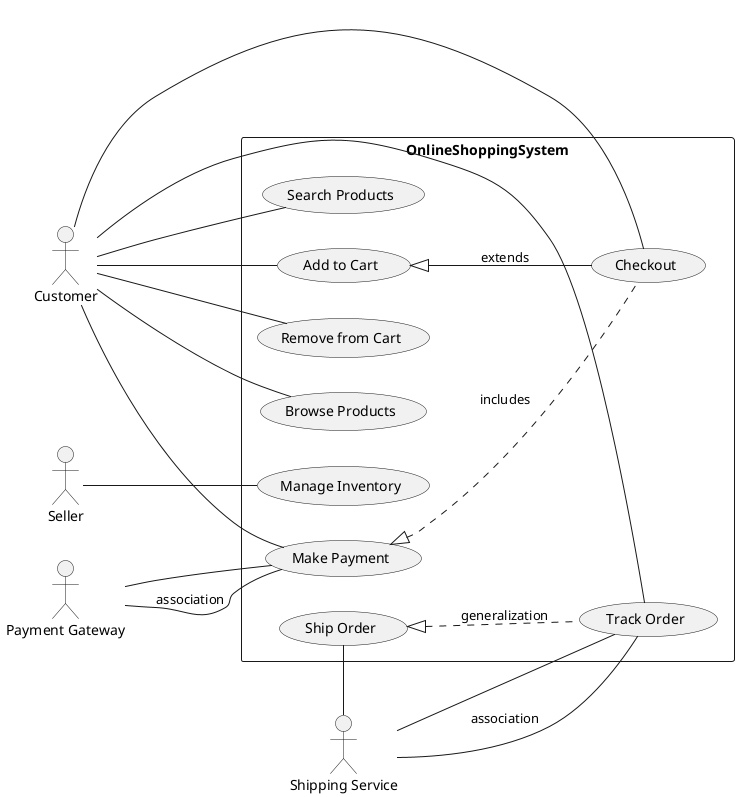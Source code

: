 ' Example scenarios with brief descriptions of their use case diagrams:
' 1.Online Shopping System:
' Actors:
' •Customer
' •Seller
' •Payment Gateway •Shipping Service Use Cases: •Browse Products •Search Products •Add to Cart •Remove from Cart •Checkout
' •Make Payment •Ship Order •Track Order
' •Manage Inventory (for Seller)
' In this example, the use case diagram would show the Customer actor connected to the Browse Products, Search Products, Add to Cart, Remove from Cart, Checkout, Make Payment, and Track Order use cases. The Seller actor would be connected to the Manage Inventory use case. The Payment Gateway actor would be associated with the Make Payment use case, and the Shipping Service actor would be connected to the Ship Order and Track Order use cases.

 
@startuml

left to right direction
skinparam packageStyle rectangle
actor Customer
actor Seller
actor "Payment Gateway" as PaymentGateway
actor "Shipping Service" as ShippingService

rectangle OnlineShoppingSystem {
    Customer -- (Browse Products)
    Customer -- (Search Products)
    Customer -- (Add to Cart)
    Customer -- (Remove from Cart)
    Customer -- (Checkout)
    Customer -- (Make Payment)
    Customer -- (Track Order)
    Seller -- (Manage Inventory)
    PaymentGateway -- (Make Payment)
    ShippingService -- (Ship Order)
    ShippingService -- (Track Order)

    (Add to Cart) <|-- (Checkout) : extends
    (Make Payment) <|.. (Checkout) : includes
    (Make Payment) -- PaymentGateway : association
    (Ship Order) <|.. (Track Order) : generalization
    (Track Order) -- ShippingService : association
}

@enduml
